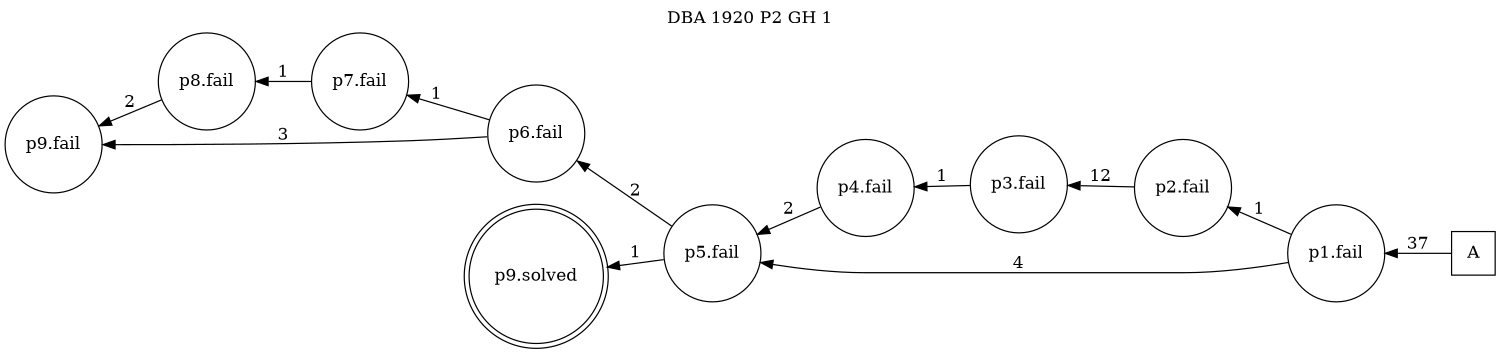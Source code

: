 digraph DBA_1920_P2_GH_1 {
labelloc="tl"
label= " DBA 1920 P2 GH 1 "
rankdir="RL";
graph [ size=" 10 , 10 !"]

"A" [shape="square" label="A"]
"p1.fail" [shape="circle" label="p1.fail"]
"p2.fail" [shape="circle" label="p2.fail"]
"p3.fail" [shape="circle" label="p3.fail"]
"p4.fail" [shape="circle" label="p4.fail"]
"p5.fail" [shape="circle" label="p5.fail"]
"p6.fail" [shape="circle" label="p6.fail"]
"p7.fail" [shape="circle" label="p7.fail"]
"p8.fail" [shape="circle" label="p8.fail"]
"p9.fail" [shape="circle" label="p9.fail"]
"p9.solved" [shape="doublecircle" label="p9.solved"]
"A" -> "p1.fail" [ label=37]
"p1.fail" -> "p2.fail" [ label=1]
"p1.fail" -> "p5.fail" [ label=4]
"p2.fail" -> "p3.fail" [ label=12]
"p3.fail" -> "p4.fail" [ label=1]
"p4.fail" -> "p5.fail" [ label=2]
"p5.fail" -> "p6.fail" [ label=2]
"p5.fail" -> "p9.solved" [ label=1]
"p6.fail" -> "p7.fail" [ label=1]
"p6.fail" -> "p9.fail" [ label=3]
"p7.fail" -> "p8.fail" [ label=1]
"p8.fail" -> "p9.fail" [ label=2]
}
